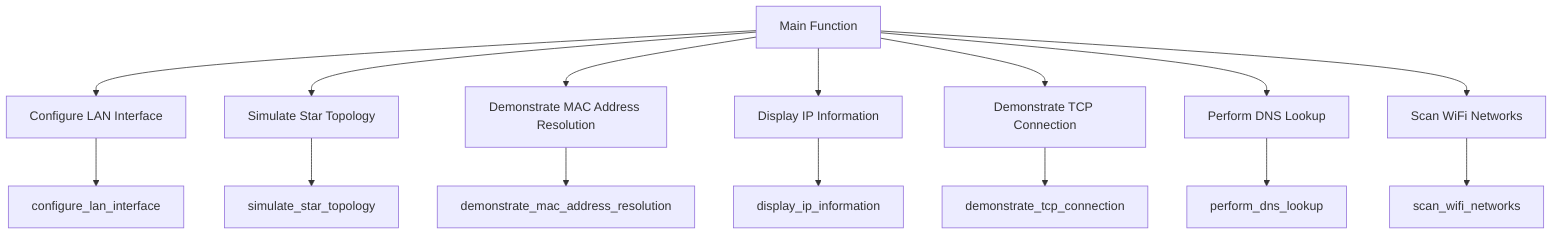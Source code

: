graph TD
    A[Main Function] --> B[Configure LAN Interface]
    A --> C[Simulate Star Topology]
    A --> D[Demonstrate MAC Address Resolution]
    A --> E[Display IP Information]
    A --> F[Demonstrate TCP Connection]
    A --> G[Perform DNS Lookup]
    A --> H[Scan WiFi Networks]
    
    B --> I[configure_lan_interface]
    C --> J[simulate_star_topology]
    D --> K[demonstrate_mac_address_resolution]
    E --> L[display_ip_information]
    F --> M[demonstrate_tcp_connection]
    G --> N[perform_dns_lookup]
    H --> O[scan_wifi_networks]